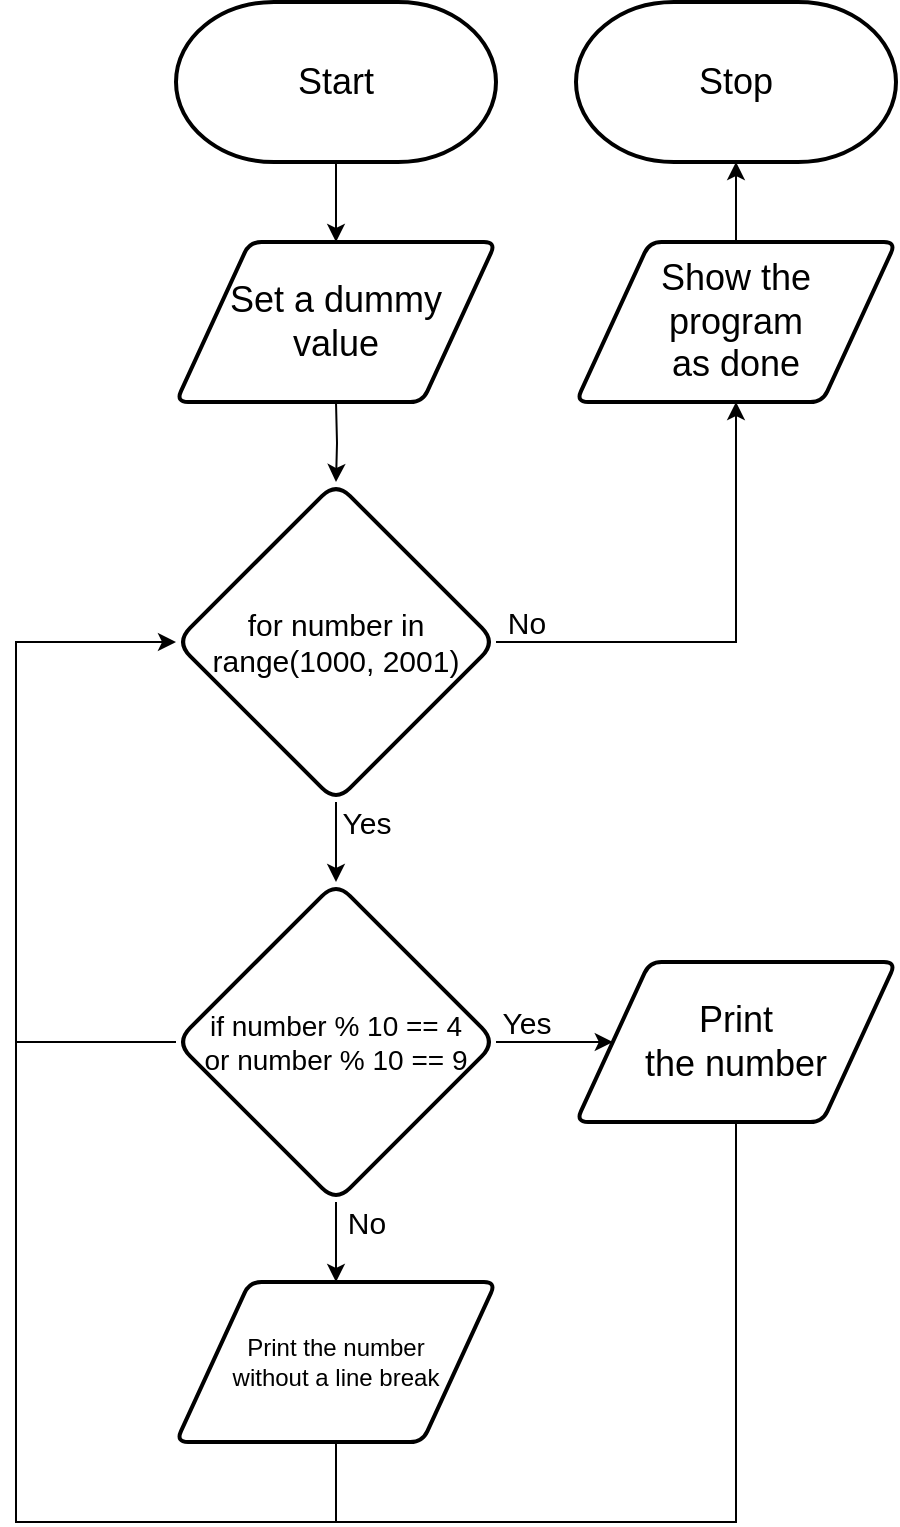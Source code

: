 <mxfile>
    <diagram id="A_tYOe9iZ1WcpGx81PBD" name="Page-1">
        <mxGraphModel dx="1726" dy="1750" grid="1" gridSize="10" guides="1" tooltips="1" connect="1" arrows="1" fold="1" page="1" pageScale="1" pageWidth="827" pageHeight="1169" math="0" shadow="0">
            <root>
                <mxCell id="0"/>
                <mxCell id="1" parent="0"/>
                <mxCell id="24" value="&lt;font style=&quot;font-size: 18px&quot;&gt;Start&lt;/font&gt;" style="strokeWidth=2;html=1;shape=mxgraph.flowchart.terminator;whiteSpace=wrap;" parent="1" vertex="1">
                    <mxGeometry x="40" width="160" height="80" as="geometry"/>
                </mxCell>
                <mxCell id="25" value="&lt;font style=&quot;font-size: 18px&quot;&gt;Stop&lt;/font&gt;" style="strokeWidth=2;html=1;shape=mxgraph.flowchart.terminator;whiteSpace=wrap;" parent="1" vertex="1">
                    <mxGeometry x="240" width="160" height="80" as="geometry"/>
                </mxCell>
                <mxCell id="59" style="edgeStyle=none;html=1;entryX=0.5;entryY=1;entryDx=0;entryDy=0;entryPerimeter=0;fontFamily=Helvetica;fontSize=15;fontColor=default;" parent="1" source="47" target="25" edge="1">
                    <mxGeometry relative="1" as="geometry"/>
                </mxCell>
                <mxCell id="47" value="Show the &lt;br&gt;program &lt;br&gt;as done" style="shape=parallelogram;html=1;strokeWidth=2;perimeter=parallelogramPerimeter;whiteSpace=wrap;rounded=1;arcSize=12;size=0.23;fontSize=18;" parent="1" vertex="1">
                    <mxGeometry x="240" y="120" width="160" height="80" as="geometry"/>
                </mxCell>
                <mxCell id="90" style="edgeStyle=none;html=1;entryX=0.5;entryY=0;entryDx=0;entryDy=0;" parent="1" edge="1">
                    <mxGeometry relative="1" as="geometry">
                        <mxPoint x="120" y="80" as="sourcePoint"/>
                        <mxPoint x="120.0" y="120" as="targetPoint"/>
                    </mxGeometry>
                </mxCell>
                <mxCell id="121" style="edgeStyle=orthogonalEdgeStyle;rounded=0;html=1;entryX=0.5;entryY=0;entryDx=0;entryDy=0;fontSize=16;" parent="1" target="120" edge="1">
                    <mxGeometry relative="1" as="geometry">
                        <mxPoint x="120" y="200" as="sourcePoint"/>
                    </mxGeometry>
                </mxCell>
                <mxCell id="163" style="edgeStyle=none;html=1;entryX=0.5;entryY=0;entryDx=0;entryDy=0;fontSize=18;" parent="1" source="120" target="162" edge="1">
                    <mxGeometry relative="1" as="geometry"/>
                </mxCell>
                <mxCell id="120" value="&lt;font style=&quot;font-size: 15px;&quot;&gt;for number in &lt;br style=&quot;font-size: 15px;&quot;&gt;range(1000, 2001)&lt;br style=&quot;font-size: 15px;&quot;&gt;&lt;/font&gt;" style="rhombus;whiteSpace=wrap;html=1;rounded=1;fontFamily=Helvetica;fontSize=15;fontColor=default;strokeColor=default;strokeWidth=2;fillColor=default;" parent="1" vertex="1">
                    <mxGeometry x="40" y="240" width="160" height="160" as="geometry"/>
                </mxCell>
                <mxCell id="122" value="&lt;font style=&quot;font-size: 15px&quot;&gt;Yes&lt;/font&gt;" style="text;html=1;align=center;verticalAlign=middle;resizable=0;points=[];autosize=1;strokeColor=none;fillColor=none;fontSize=8;fontFamily=Helvetica;fontColor=default;" parent="1" vertex="1">
                    <mxGeometry x="115" y="400" width="40" height="20" as="geometry"/>
                </mxCell>
                <mxCell id="123" value="&lt;font style=&quot;font-size: 15px&quot;&gt;No&lt;br&gt;&lt;/font&gt;" style="text;html=1;align=center;verticalAlign=middle;resizable=0;points=[];autosize=1;strokeColor=none;fillColor=none;fontSize=8;fontFamily=Helvetica;fontColor=default;" parent="1" vertex="1">
                    <mxGeometry x="200" y="300" width="30" height="20" as="geometry"/>
                </mxCell>
                <mxCell id="128" style="edgeStyle=orthogonalEdgeStyle;rounded=0;html=1;entryX=0.5;entryY=1;entryDx=0;entryDy=0;fontSize=15;exitX=1;exitY=0.5;exitDx=0;exitDy=0;" parent="1" source="120" target="47" edge="1">
                    <mxGeometry relative="1" as="geometry">
                        <mxPoint x="381.6" y="320.0" as="sourcePoint"/>
                    </mxGeometry>
                </mxCell>
                <mxCell id="161" value="Set a dummy&lt;br&gt;value" style="shape=parallelogram;html=1;strokeWidth=2;perimeter=parallelogramPerimeter;whiteSpace=wrap;rounded=1;arcSize=12;size=0.23;fontSize=18;" parent="1" vertex="1">
                    <mxGeometry x="40" y="120" width="160" height="80" as="geometry"/>
                </mxCell>
                <mxCell id="171" style="edgeStyle=orthogonalEdgeStyle;rounded=0;html=1;fontSize=13;endArrow=classic;endFill=1;entryX=0;entryY=0.5;entryDx=0;entryDy=0;" parent="1" source="162" edge="1" target="120">
                    <mxGeometry relative="1" as="geometry">
                        <mxPoint y="520.0" as="targetPoint"/>
                        <Array as="points">
                            <mxPoint x="-40" y="520"/>
                            <mxPoint x="-40" y="320"/>
                        </Array>
                    </mxGeometry>
                </mxCell>
                <mxCell id="175" style="edgeStyle=none;html=1;entryX=0;entryY=0.5;entryDx=0;entryDy=0;fontSize=18;endArrow=classic;endFill=1;" edge="1" parent="1" source="162" target="166">
                    <mxGeometry relative="1" as="geometry"/>
                </mxCell>
                <mxCell id="178" style="edgeStyle=none;html=1;entryX=0.5;entryY=0;entryDx=0;entryDy=0;fontSize=12;endArrow=classic;endFill=1;" edge="1" parent="1" source="162" target="177">
                    <mxGeometry relative="1" as="geometry"/>
                </mxCell>
                <mxCell id="162" value="&lt;font style=&quot;font-size: 14px;&quot;&gt;if number % 10 == 4&lt;br style=&quot;font-size: 14px;&quot;&gt;or number % 10 == 9&lt;br style=&quot;font-size: 14px;&quot;&gt;&lt;/font&gt;" style="rhombus;whiteSpace=wrap;html=1;rounded=1;fontFamily=Helvetica;fontSize=14;fontColor=default;strokeColor=default;strokeWidth=2;fillColor=default;" parent="1" vertex="1">
                    <mxGeometry x="40" y="440" width="160" height="160" as="geometry"/>
                </mxCell>
                <mxCell id="174" style="edgeStyle=orthogonalEdgeStyle;rounded=0;html=1;fontSize=13;endArrow=none;endFill=0;" parent="1" source="166" edge="1">
                    <mxGeometry relative="1" as="geometry">
                        <mxPoint x="-40" y="520" as="targetPoint"/>
                        <Array as="points">
                            <mxPoint x="320" y="760"/>
                            <mxPoint x="-40" y="760"/>
                        </Array>
                    </mxGeometry>
                </mxCell>
                <mxCell id="166" value="Print&lt;br&gt;the number" style="shape=parallelogram;html=1;strokeWidth=2;perimeter=parallelogramPerimeter;whiteSpace=wrap;rounded=1;arcSize=12;size=0.23;fontSize=18;" parent="1" vertex="1">
                    <mxGeometry x="240" y="480" width="160" height="80" as="geometry"/>
                </mxCell>
                <mxCell id="172" value="&lt;font style=&quot;font-size: 15px&quot;&gt;No&lt;br&gt;&lt;/font&gt;" style="text;html=1;align=center;verticalAlign=middle;resizable=0;points=[];autosize=1;strokeColor=none;fillColor=none;fontSize=8;fontFamily=Helvetica;fontColor=default;" parent="1" vertex="1">
                    <mxGeometry x="120" y="600" width="30" height="20" as="geometry"/>
                </mxCell>
                <mxCell id="176" value="&lt;font style=&quot;font-size: 15px&quot;&gt;Yes&lt;/font&gt;" style="text;html=1;align=center;verticalAlign=middle;resizable=0;points=[];autosize=1;strokeColor=none;fillColor=none;fontSize=8;fontFamily=Helvetica;fontColor=default;" vertex="1" parent="1">
                    <mxGeometry x="195" y="500" width="40" height="20" as="geometry"/>
                </mxCell>
                <mxCell id="179" style="edgeStyle=none;html=1;fontSize=12;endArrow=none;endFill=0;" edge="1" parent="1" source="177">
                    <mxGeometry relative="1" as="geometry">
                        <mxPoint x="120" y="760" as="targetPoint"/>
                    </mxGeometry>
                </mxCell>
                <mxCell id="177" value="Print the number &lt;br style=&quot;font-size: 12px;&quot;&gt;without a line break" style="shape=parallelogram;html=1;strokeWidth=2;perimeter=parallelogramPerimeter;whiteSpace=wrap;rounded=1;arcSize=12;size=0.23;fontSize=12;" vertex="1" parent="1">
                    <mxGeometry x="40" y="640" width="160" height="80" as="geometry"/>
                </mxCell>
            </root>
        </mxGraphModel>
    </diagram>
</mxfile>